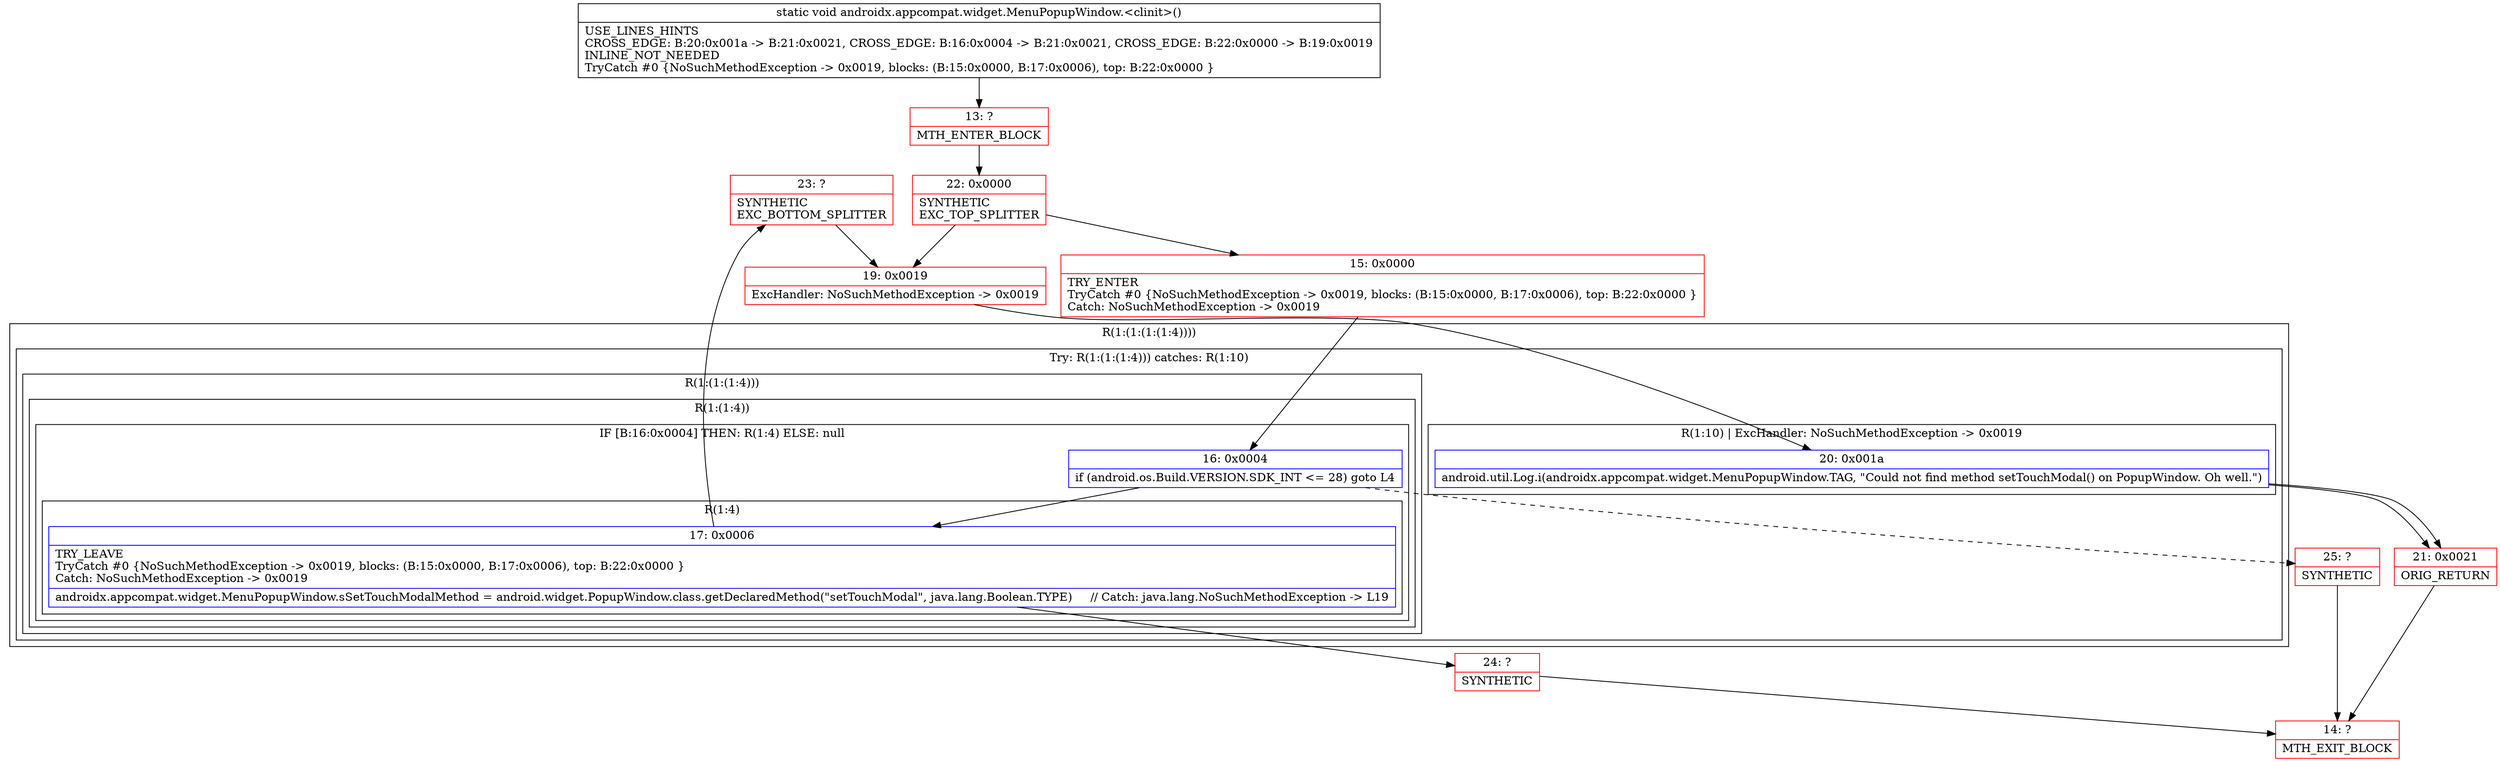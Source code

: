 digraph "CFG forandroidx.appcompat.widget.MenuPopupWindow.\<clinit\>()V" {
subgraph cluster_Region_1420223830 {
label = "R(1:(1:(1:(1:4))))";
node [shape=record,color=blue];
subgraph cluster_TryCatchRegion_457405158 {
label = "Try: R(1:(1:(1:4))) catches: R(1:10)";
node [shape=record,color=blue];
subgraph cluster_Region_176627180 {
label = "R(1:(1:(1:4)))";
node [shape=record,color=blue];
subgraph cluster_Region_1092827609 {
label = "R(1:(1:4))";
node [shape=record,color=blue];
subgraph cluster_IfRegion_575469822 {
label = "IF [B:16:0x0004] THEN: R(1:4) ELSE: null";
node [shape=record,color=blue];
Node_16 [shape=record,label="{16\:\ 0x0004|if (android.os.Build.VERSION.SDK_INT \<= 28) goto L4\l}"];
subgraph cluster_Region_580413971 {
label = "R(1:4)";
node [shape=record,color=blue];
Node_17 [shape=record,label="{17\:\ 0x0006|TRY_LEAVE\lTryCatch #0 \{NoSuchMethodException \-\> 0x0019, blocks: (B:15:0x0000, B:17:0x0006), top: B:22:0x0000 \}\lCatch: NoSuchMethodException \-\> 0x0019\l|androidx.appcompat.widget.MenuPopupWindow.sSetTouchModalMethod = android.widget.PopupWindow.class.getDeclaredMethod(\"setTouchModal\", java.lang.Boolean.TYPE)     \/\/ Catch: java.lang.NoSuchMethodException \-\> L19\l}"];
}
}
}
}
subgraph cluster_Region_281181137 {
label = "R(1:10) | ExcHandler: NoSuchMethodException \-\> 0x0019\l";
node [shape=record,color=blue];
Node_20 [shape=record,label="{20\:\ 0x001a|android.util.Log.i(androidx.appcompat.widget.MenuPopupWindow.TAG, \"Could not find method setTouchModal() on PopupWindow. Oh well.\")\l}"];
}
}
}
subgraph cluster_Region_281181137 {
label = "R(1:10) | ExcHandler: NoSuchMethodException \-\> 0x0019\l";
node [shape=record,color=blue];
Node_20 [shape=record,label="{20\:\ 0x001a|android.util.Log.i(androidx.appcompat.widget.MenuPopupWindow.TAG, \"Could not find method setTouchModal() on PopupWindow. Oh well.\")\l}"];
}
Node_13 [shape=record,color=red,label="{13\:\ ?|MTH_ENTER_BLOCK\l}"];
Node_22 [shape=record,color=red,label="{22\:\ 0x0000|SYNTHETIC\lEXC_TOP_SPLITTER\l}"];
Node_15 [shape=record,color=red,label="{15\:\ 0x0000|TRY_ENTER\lTryCatch #0 \{NoSuchMethodException \-\> 0x0019, blocks: (B:15:0x0000, B:17:0x0006), top: B:22:0x0000 \}\lCatch: NoSuchMethodException \-\> 0x0019\l}"];
Node_23 [shape=record,color=red,label="{23\:\ ?|SYNTHETIC\lEXC_BOTTOM_SPLITTER\l}"];
Node_24 [shape=record,color=red,label="{24\:\ ?|SYNTHETIC\l}"];
Node_14 [shape=record,color=red,label="{14\:\ ?|MTH_EXIT_BLOCK\l}"];
Node_25 [shape=record,color=red,label="{25\:\ ?|SYNTHETIC\l}"];
Node_19 [shape=record,color=red,label="{19\:\ 0x0019|ExcHandler: NoSuchMethodException \-\> 0x0019\l}"];
Node_21 [shape=record,color=red,label="{21\:\ 0x0021|ORIG_RETURN\l}"];
MethodNode[shape=record,label="{static void androidx.appcompat.widget.MenuPopupWindow.\<clinit\>()  | USE_LINES_HINTS\lCROSS_EDGE: B:20:0x001a \-\> B:21:0x0021, CROSS_EDGE: B:16:0x0004 \-\> B:21:0x0021, CROSS_EDGE: B:22:0x0000 \-\> B:19:0x0019\lINLINE_NOT_NEEDED\lTryCatch #0 \{NoSuchMethodException \-\> 0x0019, blocks: (B:15:0x0000, B:17:0x0006), top: B:22:0x0000 \}\l}"];
MethodNode -> Node_13;Node_16 -> Node_17;
Node_16 -> Node_25[style=dashed];
Node_17 -> Node_23;
Node_17 -> Node_24;
Node_20 -> Node_21;
Node_20 -> Node_21;
Node_13 -> Node_22;
Node_22 -> Node_15;
Node_22 -> Node_19;
Node_15 -> Node_16;
Node_23 -> Node_19;
Node_24 -> Node_14;
Node_25 -> Node_14;
Node_19 -> Node_20;
Node_21 -> Node_14;
}

